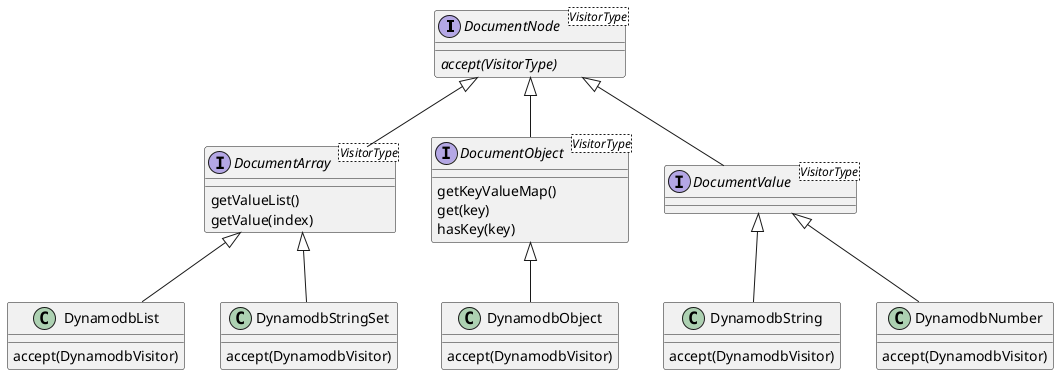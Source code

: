 @startuml

interface DocumentNode<VisitorType>{
{abstract} accept(VisitorType)
}
interface DocumentArray<VisitorType>{
getValueList()
getValue(index)
}
interface DocumentObject<VisitorType>{
getKeyValueMap()
get(key)
hasKey(key)
}
interface DocumentValue<VisitorType>{
}

DocumentNode <|-- DocumentArray
DocumentNode <|-- DocumentObject
DocumentNode <|-- DocumentValue

DocumentArray <|-- DynamodbList
DocumentArray <|-- DynamodbStringSet
DocumentObject <|-- DynamodbObject
DocumentValue <|-- DynamodbString
DocumentValue <|-- DynamodbNumber

class DynamodbList{
accept(DynamodbVisitor)
}

class DynamodbStringSet{
accept(DynamodbVisitor)
}

class DynamodbObject{
accept(DynamodbVisitor)
}

class DynamodbString{
accept(DynamodbVisitor)
}

class DynamodbNumber{
accept(DynamodbVisitor)
}

@enduml